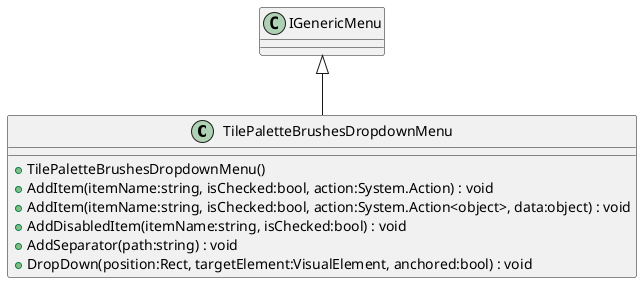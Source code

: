 @startuml
class TilePaletteBrushesDropdownMenu {
    + TilePaletteBrushesDropdownMenu()
    + AddItem(itemName:string, isChecked:bool, action:System.Action) : void
    + AddItem(itemName:string, isChecked:bool, action:System.Action<object>, data:object) : void
    + AddDisabledItem(itemName:string, isChecked:bool) : void
    + AddSeparator(path:string) : void
    + DropDown(position:Rect, targetElement:VisualElement, anchored:bool) : void
}
IGenericMenu <|-- TilePaletteBrushesDropdownMenu
@enduml
